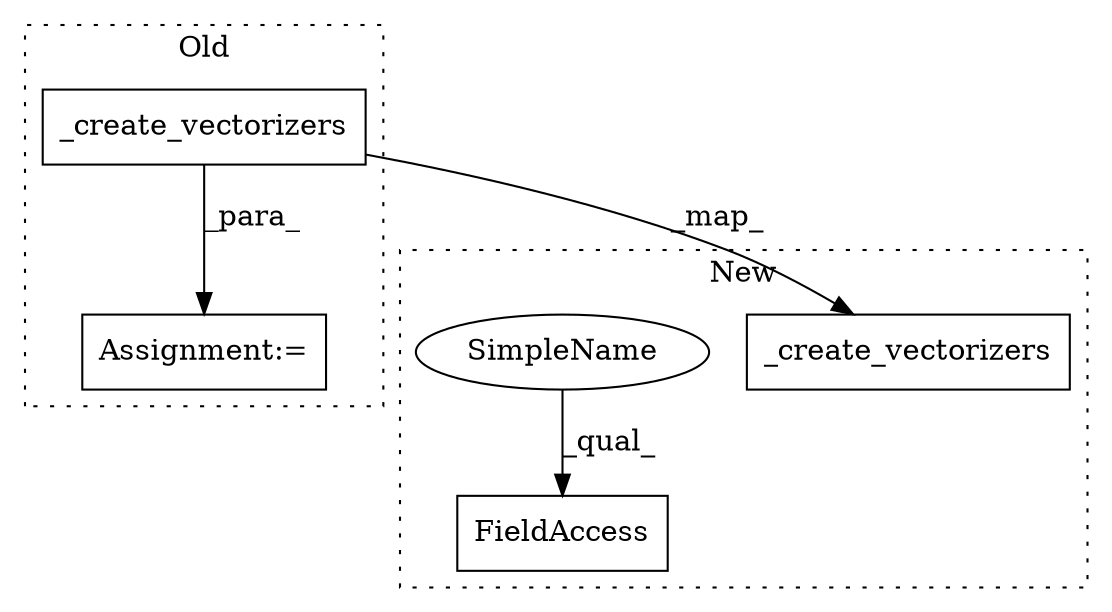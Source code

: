 digraph G {
subgraph cluster0 {
1 [label="_create_vectorizers" a="32" s="13920" l="21" shape="box"];
4 [label="Assignment:=" a="7" s="13961" l="1" shape="box"];
label = "Old";
style="dotted";
}
subgraph cluster1 {
2 [label="_create_vectorizers" a="32" s="14429" l="21" shape="box"];
3 [label="FieldAccess" a="22" s="14545" l="16" shape="box"];
5 [label="SimpleName" a="42" s="14545" l="4" shape="ellipse"];
label = "New";
style="dotted";
}
1 -> 4 [label="_para_"];
1 -> 2 [label="_map_"];
5 -> 3 [label="_qual_"];
}